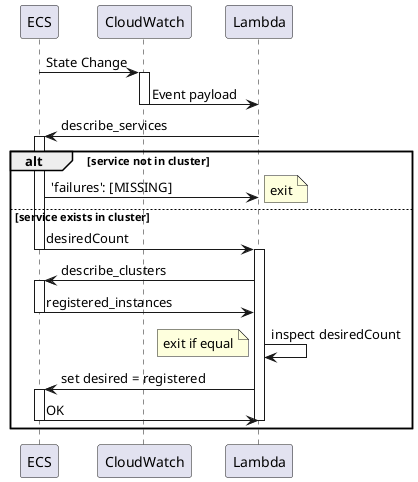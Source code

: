 @startuml

participant ECS
participant CloudWatch
participant Lambda

ECS -> CloudWatch: State Change
activate CloudWatch
CloudWatch -> Lambda: Event payload
deactivate CloudWatch
Lambda -> ECS: describe_services
activate ECS
alt service not in cluster
  ECS -> Lambda: 'failures': [MISSING]
  note right: exit
else service exists in cluster
  ECS -> Lambda: desiredCount
  deactivate ECS
  activate Lambda
  Lambda -> ECS: describe_clusters
  activate ECS
  ECS -> Lambda: registered_instances
  deactivate ECS
  Lambda -> Lambda: inspect desiredCount
  note left: exit if equal
  Lambda -> ECS: set desired = registered
  activate ECS
  ECS -> Lambda: OK
  deactivate ECS
  deactivate Lambda
end

@enduml
